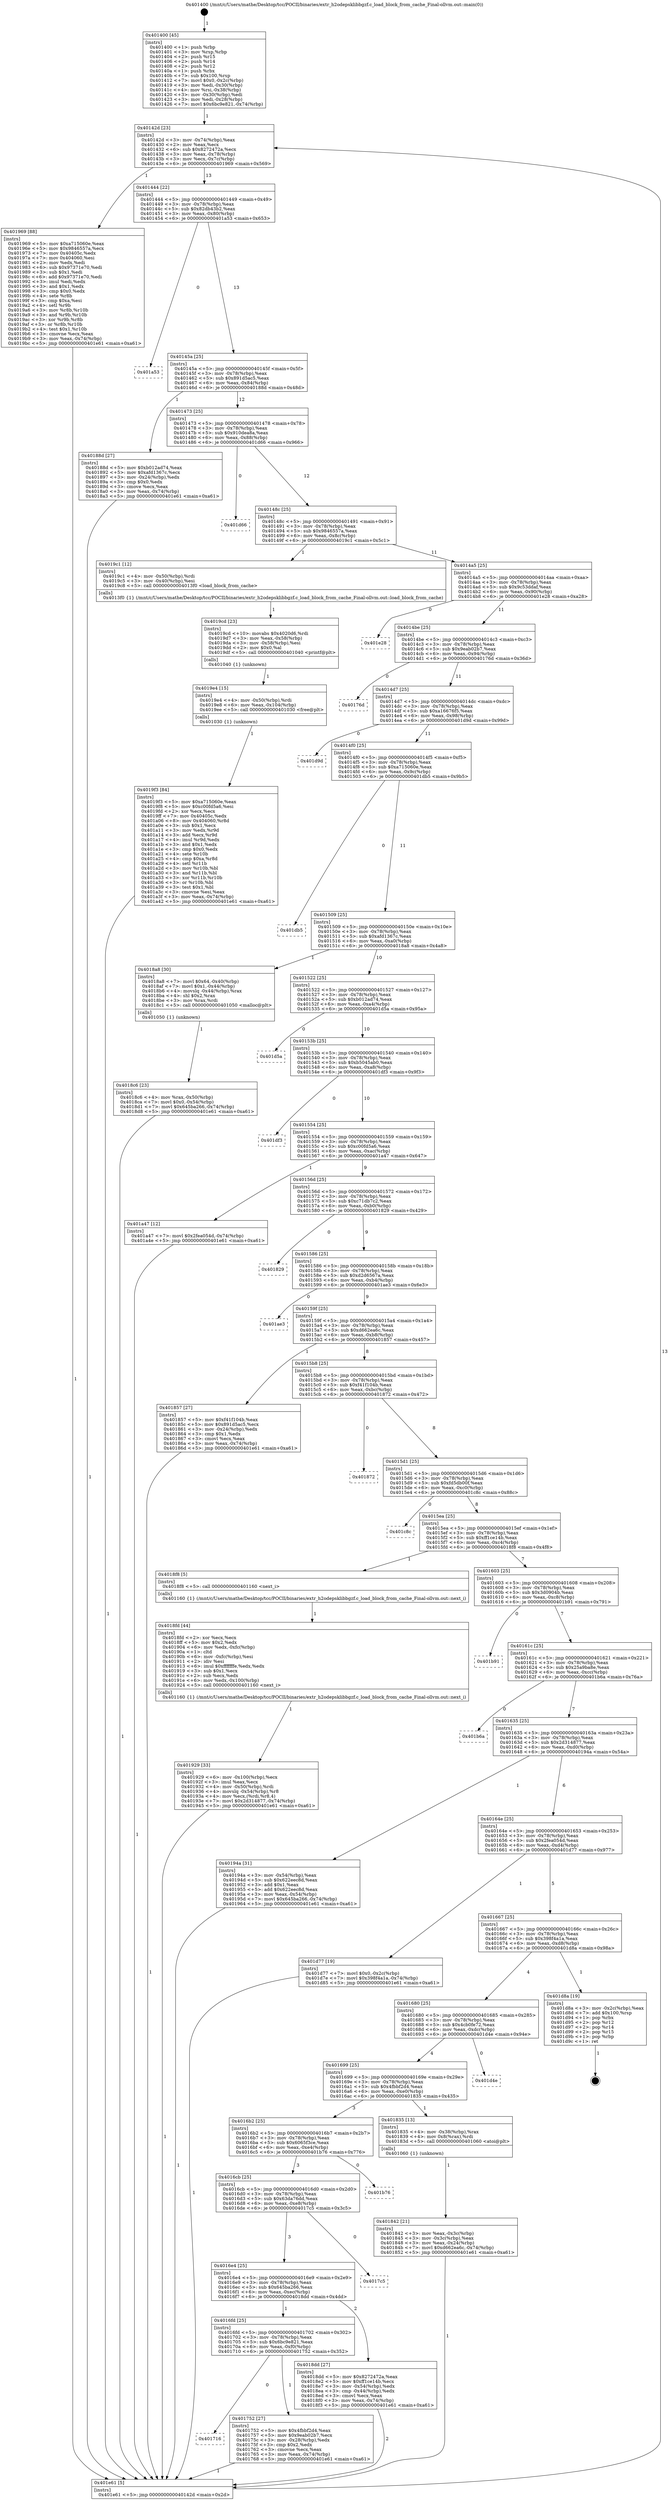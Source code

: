 digraph "0x401400" {
  label = "0x401400 (/mnt/c/Users/mathe/Desktop/tcc/POCII/binaries/extr_h2odepsklibbgzf.c_load_block_from_cache_Final-ollvm.out::main(0))"
  labelloc = "t"
  node[shape=record]

  Entry [label="",width=0.3,height=0.3,shape=circle,fillcolor=black,style=filled]
  "0x40142d" [label="{
     0x40142d [23]\l
     | [instrs]\l
     &nbsp;&nbsp;0x40142d \<+3\>: mov -0x74(%rbp),%eax\l
     &nbsp;&nbsp;0x401430 \<+2\>: mov %eax,%ecx\l
     &nbsp;&nbsp;0x401432 \<+6\>: sub $0x8272472a,%ecx\l
     &nbsp;&nbsp;0x401438 \<+3\>: mov %eax,-0x78(%rbp)\l
     &nbsp;&nbsp;0x40143b \<+3\>: mov %ecx,-0x7c(%rbp)\l
     &nbsp;&nbsp;0x40143e \<+6\>: je 0000000000401969 \<main+0x569\>\l
  }"]
  "0x401969" [label="{
     0x401969 [88]\l
     | [instrs]\l
     &nbsp;&nbsp;0x401969 \<+5\>: mov $0xa715060e,%eax\l
     &nbsp;&nbsp;0x40196e \<+5\>: mov $0x9846557a,%ecx\l
     &nbsp;&nbsp;0x401973 \<+7\>: mov 0x40405c,%edx\l
     &nbsp;&nbsp;0x40197a \<+7\>: mov 0x404060,%esi\l
     &nbsp;&nbsp;0x401981 \<+2\>: mov %edx,%edi\l
     &nbsp;&nbsp;0x401983 \<+6\>: sub $0x97371e70,%edi\l
     &nbsp;&nbsp;0x401989 \<+3\>: sub $0x1,%edi\l
     &nbsp;&nbsp;0x40198c \<+6\>: add $0x97371e70,%edi\l
     &nbsp;&nbsp;0x401992 \<+3\>: imul %edi,%edx\l
     &nbsp;&nbsp;0x401995 \<+3\>: and $0x1,%edx\l
     &nbsp;&nbsp;0x401998 \<+3\>: cmp $0x0,%edx\l
     &nbsp;&nbsp;0x40199b \<+4\>: sete %r8b\l
     &nbsp;&nbsp;0x40199f \<+3\>: cmp $0xa,%esi\l
     &nbsp;&nbsp;0x4019a2 \<+4\>: setl %r9b\l
     &nbsp;&nbsp;0x4019a6 \<+3\>: mov %r8b,%r10b\l
     &nbsp;&nbsp;0x4019a9 \<+3\>: and %r9b,%r10b\l
     &nbsp;&nbsp;0x4019ac \<+3\>: xor %r9b,%r8b\l
     &nbsp;&nbsp;0x4019af \<+3\>: or %r8b,%r10b\l
     &nbsp;&nbsp;0x4019b2 \<+4\>: test $0x1,%r10b\l
     &nbsp;&nbsp;0x4019b6 \<+3\>: cmovne %ecx,%eax\l
     &nbsp;&nbsp;0x4019b9 \<+3\>: mov %eax,-0x74(%rbp)\l
     &nbsp;&nbsp;0x4019bc \<+5\>: jmp 0000000000401e61 \<main+0xa61\>\l
  }"]
  "0x401444" [label="{
     0x401444 [22]\l
     | [instrs]\l
     &nbsp;&nbsp;0x401444 \<+5\>: jmp 0000000000401449 \<main+0x49\>\l
     &nbsp;&nbsp;0x401449 \<+3\>: mov -0x78(%rbp),%eax\l
     &nbsp;&nbsp;0x40144c \<+5\>: sub $0x82db43b2,%eax\l
     &nbsp;&nbsp;0x401451 \<+3\>: mov %eax,-0x80(%rbp)\l
     &nbsp;&nbsp;0x401454 \<+6\>: je 0000000000401a53 \<main+0x653\>\l
  }"]
  Exit [label="",width=0.3,height=0.3,shape=circle,fillcolor=black,style=filled,peripheries=2]
  "0x401a53" [label="{
     0x401a53\l
  }", style=dashed]
  "0x40145a" [label="{
     0x40145a [25]\l
     | [instrs]\l
     &nbsp;&nbsp;0x40145a \<+5\>: jmp 000000000040145f \<main+0x5f\>\l
     &nbsp;&nbsp;0x40145f \<+3\>: mov -0x78(%rbp),%eax\l
     &nbsp;&nbsp;0x401462 \<+5\>: sub $0x891d5ac5,%eax\l
     &nbsp;&nbsp;0x401467 \<+6\>: mov %eax,-0x84(%rbp)\l
     &nbsp;&nbsp;0x40146d \<+6\>: je 000000000040188d \<main+0x48d\>\l
  }"]
  "0x4019f3" [label="{
     0x4019f3 [84]\l
     | [instrs]\l
     &nbsp;&nbsp;0x4019f3 \<+5\>: mov $0xa715060e,%eax\l
     &nbsp;&nbsp;0x4019f8 \<+5\>: mov $0xc00fd5a6,%esi\l
     &nbsp;&nbsp;0x4019fd \<+2\>: xor %ecx,%ecx\l
     &nbsp;&nbsp;0x4019ff \<+7\>: mov 0x40405c,%edx\l
     &nbsp;&nbsp;0x401a06 \<+8\>: mov 0x404060,%r8d\l
     &nbsp;&nbsp;0x401a0e \<+3\>: sub $0x1,%ecx\l
     &nbsp;&nbsp;0x401a11 \<+3\>: mov %edx,%r9d\l
     &nbsp;&nbsp;0x401a14 \<+3\>: add %ecx,%r9d\l
     &nbsp;&nbsp;0x401a17 \<+4\>: imul %r9d,%edx\l
     &nbsp;&nbsp;0x401a1b \<+3\>: and $0x1,%edx\l
     &nbsp;&nbsp;0x401a1e \<+3\>: cmp $0x0,%edx\l
     &nbsp;&nbsp;0x401a21 \<+4\>: sete %r10b\l
     &nbsp;&nbsp;0x401a25 \<+4\>: cmp $0xa,%r8d\l
     &nbsp;&nbsp;0x401a29 \<+4\>: setl %r11b\l
     &nbsp;&nbsp;0x401a2d \<+3\>: mov %r10b,%bl\l
     &nbsp;&nbsp;0x401a30 \<+3\>: and %r11b,%bl\l
     &nbsp;&nbsp;0x401a33 \<+3\>: xor %r11b,%r10b\l
     &nbsp;&nbsp;0x401a36 \<+3\>: or %r10b,%bl\l
     &nbsp;&nbsp;0x401a39 \<+3\>: test $0x1,%bl\l
     &nbsp;&nbsp;0x401a3c \<+3\>: cmovne %esi,%eax\l
     &nbsp;&nbsp;0x401a3f \<+3\>: mov %eax,-0x74(%rbp)\l
     &nbsp;&nbsp;0x401a42 \<+5\>: jmp 0000000000401e61 \<main+0xa61\>\l
  }"]
  "0x40188d" [label="{
     0x40188d [27]\l
     | [instrs]\l
     &nbsp;&nbsp;0x40188d \<+5\>: mov $0xb012ad74,%eax\l
     &nbsp;&nbsp;0x401892 \<+5\>: mov $0xafd1367c,%ecx\l
     &nbsp;&nbsp;0x401897 \<+3\>: mov -0x24(%rbp),%edx\l
     &nbsp;&nbsp;0x40189a \<+3\>: cmp $0x0,%edx\l
     &nbsp;&nbsp;0x40189d \<+3\>: cmove %ecx,%eax\l
     &nbsp;&nbsp;0x4018a0 \<+3\>: mov %eax,-0x74(%rbp)\l
     &nbsp;&nbsp;0x4018a3 \<+5\>: jmp 0000000000401e61 \<main+0xa61\>\l
  }"]
  "0x401473" [label="{
     0x401473 [25]\l
     | [instrs]\l
     &nbsp;&nbsp;0x401473 \<+5\>: jmp 0000000000401478 \<main+0x78\>\l
     &nbsp;&nbsp;0x401478 \<+3\>: mov -0x78(%rbp),%eax\l
     &nbsp;&nbsp;0x40147b \<+5\>: sub $0x910dea8a,%eax\l
     &nbsp;&nbsp;0x401480 \<+6\>: mov %eax,-0x88(%rbp)\l
     &nbsp;&nbsp;0x401486 \<+6\>: je 0000000000401d66 \<main+0x966\>\l
  }"]
  "0x4019e4" [label="{
     0x4019e4 [15]\l
     | [instrs]\l
     &nbsp;&nbsp;0x4019e4 \<+4\>: mov -0x50(%rbp),%rdi\l
     &nbsp;&nbsp;0x4019e8 \<+6\>: mov %eax,-0x104(%rbp)\l
     &nbsp;&nbsp;0x4019ee \<+5\>: call 0000000000401030 \<free@plt\>\l
     | [calls]\l
     &nbsp;&nbsp;0x401030 \{1\} (unknown)\l
  }"]
  "0x401d66" [label="{
     0x401d66\l
  }", style=dashed]
  "0x40148c" [label="{
     0x40148c [25]\l
     | [instrs]\l
     &nbsp;&nbsp;0x40148c \<+5\>: jmp 0000000000401491 \<main+0x91\>\l
     &nbsp;&nbsp;0x401491 \<+3\>: mov -0x78(%rbp),%eax\l
     &nbsp;&nbsp;0x401494 \<+5\>: sub $0x9846557a,%eax\l
     &nbsp;&nbsp;0x401499 \<+6\>: mov %eax,-0x8c(%rbp)\l
     &nbsp;&nbsp;0x40149f \<+6\>: je 00000000004019c1 \<main+0x5c1\>\l
  }"]
  "0x4019cd" [label="{
     0x4019cd [23]\l
     | [instrs]\l
     &nbsp;&nbsp;0x4019cd \<+10\>: movabs $0x4020d6,%rdi\l
     &nbsp;&nbsp;0x4019d7 \<+3\>: mov %eax,-0x58(%rbp)\l
     &nbsp;&nbsp;0x4019da \<+3\>: mov -0x58(%rbp),%esi\l
     &nbsp;&nbsp;0x4019dd \<+2\>: mov $0x0,%al\l
     &nbsp;&nbsp;0x4019df \<+5\>: call 0000000000401040 \<printf@plt\>\l
     | [calls]\l
     &nbsp;&nbsp;0x401040 \{1\} (unknown)\l
  }"]
  "0x4019c1" [label="{
     0x4019c1 [12]\l
     | [instrs]\l
     &nbsp;&nbsp;0x4019c1 \<+4\>: mov -0x50(%rbp),%rdi\l
     &nbsp;&nbsp;0x4019c5 \<+3\>: mov -0x40(%rbp),%esi\l
     &nbsp;&nbsp;0x4019c8 \<+5\>: call 00000000004013f0 \<load_block_from_cache\>\l
     | [calls]\l
     &nbsp;&nbsp;0x4013f0 \{1\} (/mnt/c/Users/mathe/Desktop/tcc/POCII/binaries/extr_h2odepsklibbgzf.c_load_block_from_cache_Final-ollvm.out::load_block_from_cache)\l
  }"]
  "0x4014a5" [label="{
     0x4014a5 [25]\l
     | [instrs]\l
     &nbsp;&nbsp;0x4014a5 \<+5\>: jmp 00000000004014aa \<main+0xaa\>\l
     &nbsp;&nbsp;0x4014aa \<+3\>: mov -0x78(%rbp),%eax\l
     &nbsp;&nbsp;0x4014ad \<+5\>: sub $0x9c53ddaf,%eax\l
     &nbsp;&nbsp;0x4014b2 \<+6\>: mov %eax,-0x90(%rbp)\l
     &nbsp;&nbsp;0x4014b8 \<+6\>: je 0000000000401e28 \<main+0xa28\>\l
  }"]
  "0x401929" [label="{
     0x401929 [33]\l
     | [instrs]\l
     &nbsp;&nbsp;0x401929 \<+6\>: mov -0x100(%rbp),%ecx\l
     &nbsp;&nbsp;0x40192f \<+3\>: imul %eax,%ecx\l
     &nbsp;&nbsp;0x401932 \<+4\>: mov -0x50(%rbp),%rdi\l
     &nbsp;&nbsp;0x401936 \<+4\>: movslq -0x54(%rbp),%r8\l
     &nbsp;&nbsp;0x40193a \<+4\>: mov %ecx,(%rdi,%r8,4)\l
     &nbsp;&nbsp;0x40193e \<+7\>: movl $0x2d314877,-0x74(%rbp)\l
     &nbsp;&nbsp;0x401945 \<+5\>: jmp 0000000000401e61 \<main+0xa61\>\l
  }"]
  "0x401e28" [label="{
     0x401e28\l
  }", style=dashed]
  "0x4014be" [label="{
     0x4014be [25]\l
     | [instrs]\l
     &nbsp;&nbsp;0x4014be \<+5\>: jmp 00000000004014c3 \<main+0xc3\>\l
     &nbsp;&nbsp;0x4014c3 \<+3\>: mov -0x78(%rbp),%eax\l
     &nbsp;&nbsp;0x4014c6 \<+5\>: sub $0x9eab02b7,%eax\l
     &nbsp;&nbsp;0x4014cb \<+6\>: mov %eax,-0x94(%rbp)\l
     &nbsp;&nbsp;0x4014d1 \<+6\>: je 000000000040176d \<main+0x36d\>\l
  }"]
  "0x4018fd" [label="{
     0x4018fd [44]\l
     | [instrs]\l
     &nbsp;&nbsp;0x4018fd \<+2\>: xor %ecx,%ecx\l
     &nbsp;&nbsp;0x4018ff \<+5\>: mov $0x2,%edx\l
     &nbsp;&nbsp;0x401904 \<+6\>: mov %edx,-0xfc(%rbp)\l
     &nbsp;&nbsp;0x40190a \<+1\>: cltd\l
     &nbsp;&nbsp;0x40190b \<+6\>: mov -0xfc(%rbp),%esi\l
     &nbsp;&nbsp;0x401911 \<+2\>: idiv %esi\l
     &nbsp;&nbsp;0x401913 \<+6\>: imul $0xfffffffe,%edx,%edx\l
     &nbsp;&nbsp;0x401919 \<+3\>: sub $0x1,%ecx\l
     &nbsp;&nbsp;0x40191c \<+2\>: sub %ecx,%edx\l
     &nbsp;&nbsp;0x40191e \<+6\>: mov %edx,-0x100(%rbp)\l
     &nbsp;&nbsp;0x401924 \<+5\>: call 0000000000401160 \<next_i\>\l
     | [calls]\l
     &nbsp;&nbsp;0x401160 \{1\} (/mnt/c/Users/mathe/Desktop/tcc/POCII/binaries/extr_h2odepsklibbgzf.c_load_block_from_cache_Final-ollvm.out::next_i)\l
  }"]
  "0x40176d" [label="{
     0x40176d\l
  }", style=dashed]
  "0x4014d7" [label="{
     0x4014d7 [25]\l
     | [instrs]\l
     &nbsp;&nbsp;0x4014d7 \<+5\>: jmp 00000000004014dc \<main+0xdc\>\l
     &nbsp;&nbsp;0x4014dc \<+3\>: mov -0x78(%rbp),%eax\l
     &nbsp;&nbsp;0x4014df \<+5\>: sub $0xa16676f5,%eax\l
     &nbsp;&nbsp;0x4014e4 \<+6\>: mov %eax,-0x98(%rbp)\l
     &nbsp;&nbsp;0x4014ea \<+6\>: je 0000000000401d9d \<main+0x99d\>\l
  }"]
  "0x4018c6" [label="{
     0x4018c6 [23]\l
     | [instrs]\l
     &nbsp;&nbsp;0x4018c6 \<+4\>: mov %rax,-0x50(%rbp)\l
     &nbsp;&nbsp;0x4018ca \<+7\>: movl $0x0,-0x54(%rbp)\l
     &nbsp;&nbsp;0x4018d1 \<+7\>: movl $0x645ba266,-0x74(%rbp)\l
     &nbsp;&nbsp;0x4018d8 \<+5\>: jmp 0000000000401e61 \<main+0xa61\>\l
  }"]
  "0x401d9d" [label="{
     0x401d9d\l
  }", style=dashed]
  "0x4014f0" [label="{
     0x4014f0 [25]\l
     | [instrs]\l
     &nbsp;&nbsp;0x4014f0 \<+5\>: jmp 00000000004014f5 \<main+0xf5\>\l
     &nbsp;&nbsp;0x4014f5 \<+3\>: mov -0x78(%rbp),%eax\l
     &nbsp;&nbsp;0x4014f8 \<+5\>: sub $0xa715060e,%eax\l
     &nbsp;&nbsp;0x4014fd \<+6\>: mov %eax,-0x9c(%rbp)\l
     &nbsp;&nbsp;0x401503 \<+6\>: je 0000000000401db5 \<main+0x9b5\>\l
  }"]
  "0x401842" [label="{
     0x401842 [21]\l
     | [instrs]\l
     &nbsp;&nbsp;0x401842 \<+3\>: mov %eax,-0x3c(%rbp)\l
     &nbsp;&nbsp;0x401845 \<+3\>: mov -0x3c(%rbp),%eax\l
     &nbsp;&nbsp;0x401848 \<+3\>: mov %eax,-0x24(%rbp)\l
     &nbsp;&nbsp;0x40184b \<+7\>: movl $0xd662ea6c,-0x74(%rbp)\l
     &nbsp;&nbsp;0x401852 \<+5\>: jmp 0000000000401e61 \<main+0xa61\>\l
  }"]
  "0x401db5" [label="{
     0x401db5\l
  }", style=dashed]
  "0x401509" [label="{
     0x401509 [25]\l
     | [instrs]\l
     &nbsp;&nbsp;0x401509 \<+5\>: jmp 000000000040150e \<main+0x10e\>\l
     &nbsp;&nbsp;0x40150e \<+3\>: mov -0x78(%rbp),%eax\l
     &nbsp;&nbsp;0x401511 \<+5\>: sub $0xafd1367c,%eax\l
     &nbsp;&nbsp;0x401516 \<+6\>: mov %eax,-0xa0(%rbp)\l
     &nbsp;&nbsp;0x40151c \<+6\>: je 00000000004018a8 \<main+0x4a8\>\l
  }"]
  "0x401400" [label="{
     0x401400 [45]\l
     | [instrs]\l
     &nbsp;&nbsp;0x401400 \<+1\>: push %rbp\l
     &nbsp;&nbsp;0x401401 \<+3\>: mov %rsp,%rbp\l
     &nbsp;&nbsp;0x401404 \<+2\>: push %r15\l
     &nbsp;&nbsp;0x401406 \<+2\>: push %r14\l
     &nbsp;&nbsp;0x401408 \<+2\>: push %r12\l
     &nbsp;&nbsp;0x40140a \<+1\>: push %rbx\l
     &nbsp;&nbsp;0x40140b \<+7\>: sub $0x100,%rsp\l
     &nbsp;&nbsp;0x401412 \<+7\>: movl $0x0,-0x2c(%rbp)\l
     &nbsp;&nbsp;0x401419 \<+3\>: mov %edi,-0x30(%rbp)\l
     &nbsp;&nbsp;0x40141c \<+4\>: mov %rsi,-0x38(%rbp)\l
     &nbsp;&nbsp;0x401420 \<+3\>: mov -0x30(%rbp),%edi\l
     &nbsp;&nbsp;0x401423 \<+3\>: mov %edi,-0x28(%rbp)\l
     &nbsp;&nbsp;0x401426 \<+7\>: movl $0x6bc9e821,-0x74(%rbp)\l
  }"]
  "0x4018a8" [label="{
     0x4018a8 [30]\l
     | [instrs]\l
     &nbsp;&nbsp;0x4018a8 \<+7\>: movl $0x64,-0x40(%rbp)\l
     &nbsp;&nbsp;0x4018af \<+7\>: movl $0x1,-0x44(%rbp)\l
     &nbsp;&nbsp;0x4018b6 \<+4\>: movslq -0x44(%rbp),%rax\l
     &nbsp;&nbsp;0x4018ba \<+4\>: shl $0x2,%rax\l
     &nbsp;&nbsp;0x4018be \<+3\>: mov %rax,%rdi\l
     &nbsp;&nbsp;0x4018c1 \<+5\>: call 0000000000401050 \<malloc@plt\>\l
     | [calls]\l
     &nbsp;&nbsp;0x401050 \{1\} (unknown)\l
  }"]
  "0x401522" [label="{
     0x401522 [25]\l
     | [instrs]\l
     &nbsp;&nbsp;0x401522 \<+5\>: jmp 0000000000401527 \<main+0x127\>\l
     &nbsp;&nbsp;0x401527 \<+3\>: mov -0x78(%rbp),%eax\l
     &nbsp;&nbsp;0x40152a \<+5\>: sub $0xb012ad74,%eax\l
     &nbsp;&nbsp;0x40152f \<+6\>: mov %eax,-0xa4(%rbp)\l
     &nbsp;&nbsp;0x401535 \<+6\>: je 0000000000401d5a \<main+0x95a\>\l
  }"]
  "0x401e61" [label="{
     0x401e61 [5]\l
     | [instrs]\l
     &nbsp;&nbsp;0x401e61 \<+5\>: jmp 000000000040142d \<main+0x2d\>\l
  }"]
  "0x401d5a" [label="{
     0x401d5a\l
  }", style=dashed]
  "0x40153b" [label="{
     0x40153b [25]\l
     | [instrs]\l
     &nbsp;&nbsp;0x40153b \<+5\>: jmp 0000000000401540 \<main+0x140\>\l
     &nbsp;&nbsp;0x401540 \<+3\>: mov -0x78(%rbp),%eax\l
     &nbsp;&nbsp;0x401543 \<+5\>: sub $0xb5045ab0,%eax\l
     &nbsp;&nbsp;0x401548 \<+6\>: mov %eax,-0xa8(%rbp)\l
     &nbsp;&nbsp;0x40154e \<+6\>: je 0000000000401df3 \<main+0x9f3\>\l
  }"]
  "0x401716" [label="{
     0x401716\l
  }", style=dashed]
  "0x401df3" [label="{
     0x401df3\l
  }", style=dashed]
  "0x401554" [label="{
     0x401554 [25]\l
     | [instrs]\l
     &nbsp;&nbsp;0x401554 \<+5\>: jmp 0000000000401559 \<main+0x159\>\l
     &nbsp;&nbsp;0x401559 \<+3\>: mov -0x78(%rbp),%eax\l
     &nbsp;&nbsp;0x40155c \<+5\>: sub $0xc00fd5a6,%eax\l
     &nbsp;&nbsp;0x401561 \<+6\>: mov %eax,-0xac(%rbp)\l
     &nbsp;&nbsp;0x401567 \<+6\>: je 0000000000401a47 \<main+0x647\>\l
  }"]
  "0x401752" [label="{
     0x401752 [27]\l
     | [instrs]\l
     &nbsp;&nbsp;0x401752 \<+5\>: mov $0x4fbbf2d4,%eax\l
     &nbsp;&nbsp;0x401757 \<+5\>: mov $0x9eab02b7,%ecx\l
     &nbsp;&nbsp;0x40175c \<+3\>: mov -0x28(%rbp),%edx\l
     &nbsp;&nbsp;0x40175f \<+3\>: cmp $0x2,%edx\l
     &nbsp;&nbsp;0x401762 \<+3\>: cmovne %ecx,%eax\l
     &nbsp;&nbsp;0x401765 \<+3\>: mov %eax,-0x74(%rbp)\l
     &nbsp;&nbsp;0x401768 \<+5\>: jmp 0000000000401e61 \<main+0xa61\>\l
  }"]
  "0x401a47" [label="{
     0x401a47 [12]\l
     | [instrs]\l
     &nbsp;&nbsp;0x401a47 \<+7\>: movl $0x2fea054d,-0x74(%rbp)\l
     &nbsp;&nbsp;0x401a4e \<+5\>: jmp 0000000000401e61 \<main+0xa61\>\l
  }"]
  "0x40156d" [label="{
     0x40156d [25]\l
     | [instrs]\l
     &nbsp;&nbsp;0x40156d \<+5\>: jmp 0000000000401572 \<main+0x172\>\l
     &nbsp;&nbsp;0x401572 \<+3\>: mov -0x78(%rbp),%eax\l
     &nbsp;&nbsp;0x401575 \<+5\>: sub $0xc71db7c2,%eax\l
     &nbsp;&nbsp;0x40157a \<+6\>: mov %eax,-0xb0(%rbp)\l
     &nbsp;&nbsp;0x401580 \<+6\>: je 0000000000401829 \<main+0x429\>\l
  }"]
  "0x4016fd" [label="{
     0x4016fd [25]\l
     | [instrs]\l
     &nbsp;&nbsp;0x4016fd \<+5\>: jmp 0000000000401702 \<main+0x302\>\l
     &nbsp;&nbsp;0x401702 \<+3\>: mov -0x78(%rbp),%eax\l
     &nbsp;&nbsp;0x401705 \<+5\>: sub $0x6bc9e821,%eax\l
     &nbsp;&nbsp;0x40170a \<+6\>: mov %eax,-0xf0(%rbp)\l
     &nbsp;&nbsp;0x401710 \<+6\>: je 0000000000401752 \<main+0x352\>\l
  }"]
  "0x401829" [label="{
     0x401829\l
  }", style=dashed]
  "0x401586" [label="{
     0x401586 [25]\l
     | [instrs]\l
     &nbsp;&nbsp;0x401586 \<+5\>: jmp 000000000040158b \<main+0x18b\>\l
     &nbsp;&nbsp;0x40158b \<+3\>: mov -0x78(%rbp),%eax\l
     &nbsp;&nbsp;0x40158e \<+5\>: sub $0xd2d6567a,%eax\l
     &nbsp;&nbsp;0x401593 \<+6\>: mov %eax,-0xb4(%rbp)\l
     &nbsp;&nbsp;0x401599 \<+6\>: je 0000000000401ae3 \<main+0x6e3\>\l
  }"]
  "0x4018dd" [label="{
     0x4018dd [27]\l
     | [instrs]\l
     &nbsp;&nbsp;0x4018dd \<+5\>: mov $0x8272472a,%eax\l
     &nbsp;&nbsp;0x4018e2 \<+5\>: mov $0xff1ce14b,%ecx\l
     &nbsp;&nbsp;0x4018e7 \<+3\>: mov -0x54(%rbp),%edx\l
     &nbsp;&nbsp;0x4018ea \<+3\>: cmp -0x44(%rbp),%edx\l
     &nbsp;&nbsp;0x4018ed \<+3\>: cmovl %ecx,%eax\l
     &nbsp;&nbsp;0x4018f0 \<+3\>: mov %eax,-0x74(%rbp)\l
     &nbsp;&nbsp;0x4018f3 \<+5\>: jmp 0000000000401e61 \<main+0xa61\>\l
  }"]
  "0x401ae3" [label="{
     0x401ae3\l
  }", style=dashed]
  "0x40159f" [label="{
     0x40159f [25]\l
     | [instrs]\l
     &nbsp;&nbsp;0x40159f \<+5\>: jmp 00000000004015a4 \<main+0x1a4\>\l
     &nbsp;&nbsp;0x4015a4 \<+3\>: mov -0x78(%rbp),%eax\l
     &nbsp;&nbsp;0x4015a7 \<+5\>: sub $0xd662ea6c,%eax\l
     &nbsp;&nbsp;0x4015ac \<+6\>: mov %eax,-0xb8(%rbp)\l
     &nbsp;&nbsp;0x4015b2 \<+6\>: je 0000000000401857 \<main+0x457\>\l
  }"]
  "0x4016e4" [label="{
     0x4016e4 [25]\l
     | [instrs]\l
     &nbsp;&nbsp;0x4016e4 \<+5\>: jmp 00000000004016e9 \<main+0x2e9\>\l
     &nbsp;&nbsp;0x4016e9 \<+3\>: mov -0x78(%rbp),%eax\l
     &nbsp;&nbsp;0x4016ec \<+5\>: sub $0x645ba266,%eax\l
     &nbsp;&nbsp;0x4016f1 \<+6\>: mov %eax,-0xec(%rbp)\l
     &nbsp;&nbsp;0x4016f7 \<+6\>: je 00000000004018dd \<main+0x4dd\>\l
  }"]
  "0x401857" [label="{
     0x401857 [27]\l
     | [instrs]\l
     &nbsp;&nbsp;0x401857 \<+5\>: mov $0xf41f104b,%eax\l
     &nbsp;&nbsp;0x40185c \<+5\>: mov $0x891d5ac5,%ecx\l
     &nbsp;&nbsp;0x401861 \<+3\>: mov -0x24(%rbp),%edx\l
     &nbsp;&nbsp;0x401864 \<+3\>: cmp $0x1,%edx\l
     &nbsp;&nbsp;0x401867 \<+3\>: cmovl %ecx,%eax\l
     &nbsp;&nbsp;0x40186a \<+3\>: mov %eax,-0x74(%rbp)\l
     &nbsp;&nbsp;0x40186d \<+5\>: jmp 0000000000401e61 \<main+0xa61\>\l
  }"]
  "0x4015b8" [label="{
     0x4015b8 [25]\l
     | [instrs]\l
     &nbsp;&nbsp;0x4015b8 \<+5\>: jmp 00000000004015bd \<main+0x1bd\>\l
     &nbsp;&nbsp;0x4015bd \<+3\>: mov -0x78(%rbp),%eax\l
     &nbsp;&nbsp;0x4015c0 \<+5\>: sub $0xf41f104b,%eax\l
     &nbsp;&nbsp;0x4015c5 \<+6\>: mov %eax,-0xbc(%rbp)\l
     &nbsp;&nbsp;0x4015cb \<+6\>: je 0000000000401872 \<main+0x472\>\l
  }"]
  "0x4017c5" [label="{
     0x4017c5\l
  }", style=dashed]
  "0x401872" [label="{
     0x401872\l
  }", style=dashed]
  "0x4015d1" [label="{
     0x4015d1 [25]\l
     | [instrs]\l
     &nbsp;&nbsp;0x4015d1 \<+5\>: jmp 00000000004015d6 \<main+0x1d6\>\l
     &nbsp;&nbsp;0x4015d6 \<+3\>: mov -0x78(%rbp),%eax\l
     &nbsp;&nbsp;0x4015d9 \<+5\>: sub $0xfd5db00f,%eax\l
     &nbsp;&nbsp;0x4015de \<+6\>: mov %eax,-0xc0(%rbp)\l
     &nbsp;&nbsp;0x4015e4 \<+6\>: je 0000000000401c8c \<main+0x88c\>\l
  }"]
  "0x4016cb" [label="{
     0x4016cb [25]\l
     | [instrs]\l
     &nbsp;&nbsp;0x4016cb \<+5\>: jmp 00000000004016d0 \<main+0x2d0\>\l
     &nbsp;&nbsp;0x4016d0 \<+3\>: mov -0x78(%rbp),%eax\l
     &nbsp;&nbsp;0x4016d3 \<+5\>: sub $0x63da76dd,%eax\l
     &nbsp;&nbsp;0x4016d8 \<+6\>: mov %eax,-0xe8(%rbp)\l
     &nbsp;&nbsp;0x4016de \<+6\>: je 00000000004017c5 \<main+0x3c5\>\l
  }"]
  "0x401c8c" [label="{
     0x401c8c\l
  }", style=dashed]
  "0x4015ea" [label="{
     0x4015ea [25]\l
     | [instrs]\l
     &nbsp;&nbsp;0x4015ea \<+5\>: jmp 00000000004015ef \<main+0x1ef\>\l
     &nbsp;&nbsp;0x4015ef \<+3\>: mov -0x78(%rbp),%eax\l
     &nbsp;&nbsp;0x4015f2 \<+5\>: sub $0xff1ce14b,%eax\l
     &nbsp;&nbsp;0x4015f7 \<+6\>: mov %eax,-0xc4(%rbp)\l
     &nbsp;&nbsp;0x4015fd \<+6\>: je 00000000004018f8 \<main+0x4f8\>\l
  }"]
  "0x401b76" [label="{
     0x401b76\l
  }", style=dashed]
  "0x4018f8" [label="{
     0x4018f8 [5]\l
     | [instrs]\l
     &nbsp;&nbsp;0x4018f8 \<+5\>: call 0000000000401160 \<next_i\>\l
     | [calls]\l
     &nbsp;&nbsp;0x401160 \{1\} (/mnt/c/Users/mathe/Desktop/tcc/POCII/binaries/extr_h2odepsklibbgzf.c_load_block_from_cache_Final-ollvm.out::next_i)\l
  }"]
  "0x401603" [label="{
     0x401603 [25]\l
     | [instrs]\l
     &nbsp;&nbsp;0x401603 \<+5\>: jmp 0000000000401608 \<main+0x208\>\l
     &nbsp;&nbsp;0x401608 \<+3\>: mov -0x78(%rbp),%eax\l
     &nbsp;&nbsp;0x40160b \<+5\>: sub $0x3d0904b,%eax\l
     &nbsp;&nbsp;0x401610 \<+6\>: mov %eax,-0xc8(%rbp)\l
     &nbsp;&nbsp;0x401616 \<+6\>: je 0000000000401b91 \<main+0x791\>\l
  }"]
  "0x4016b2" [label="{
     0x4016b2 [25]\l
     | [instrs]\l
     &nbsp;&nbsp;0x4016b2 \<+5\>: jmp 00000000004016b7 \<main+0x2b7\>\l
     &nbsp;&nbsp;0x4016b7 \<+3\>: mov -0x78(%rbp),%eax\l
     &nbsp;&nbsp;0x4016ba \<+5\>: sub $0x6065f3ce,%eax\l
     &nbsp;&nbsp;0x4016bf \<+6\>: mov %eax,-0xe4(%rbp)\l
     &nbsp;&nbsp;0x4016c5 \<+6\>: je 0000000000401b76 \<main+0x776\>\l
  }"]
  "0x401b91" [label="{
     0x401b91\l
  }", style=dashed]
  "0x40161c" [label="{
     0x40161c [25]\l
     | [instrs]\l
     &nbsp;&nbsp;0x40161c \<+5\>: jmp 0000000000401621 \<main+0x221\>\l
     &nbsp;&nbsp;0x401621 \<+3\>: mov -0x78(%rbp),%eax\l
     &nbsp;&nbsp;0x401624 \<+5\>: sub $0x25a9ba8e,%eax\l
     &nbsp;&nbsp;0x401629 \<+6\>: mov %eax,-0xcc(%rbp)\l
     &nbsp;&nbsp;0x40162f \<+6\>: je 0000000000401b6a \<main+0x76a\>\l
  }"]
  "0x401835" [label="{
     0x401835 [13]\l
     | [instrs]\l
     &nbsp;&nbsp;0x401835 \<+4\>: mov -0x38(%rbp),%rax\l
     &nbsp;&nbsp;0x401839 \<+4\>: mov 0x8(%rax),%rdi\l
     &nbsp;&nbsp;0x40183d \<+5\>: call 0000000000401060 \<atoi@plt\>\l
     | [calls]\l
     &nbsp;&nbsp;0x401060 \{1\} (unknown)\l
  }"]
  "0x401b6a" [label="{
     0x401b6a\l
  }", style=dashed]
  "0x401635" [label="{
     0x401635 [25]\l
     | [instrs]\l
     &nbsp;&nbsp;0x401635 \<+5\>: jmp 000000000040163a \<main+0x23a\>\l
     &nbsp;&nbsp;0x40163a \<+3\>: mov -0x78(%rbp),%eax\l
     &nbsp;&nbsp;0x40163d \<+5\>: sub $0x2d314877,%eax\l
     &nbsp;&nbsp;0x401642 \<+6\>: mov %eax,-0xd0(%rbp)\l
     &nbsp;&nbsp;0x401648 \<+6\>: je 000000000040194a \<main+0x54a\>\l
  }"]
  "0x401699" [label="{
     0x401699 [25]\l
     | [instrs]\l
     &nbsp;&nbsp;0x401699 \<+5\>: jmp 000000000040169e \<main+0x29e\>\l
     &nbsp;&nbsp;0x40169e \<+3\>: mov -0x78(%rbp),%eax\l
     &nbsp;&nbsp;0x4016a1 \<+5\>: sub $0x4fbbf2d4,%eax\l
     &nbsp;&nbsp;0x4016a6 \<+6\>: mov %eax,-0xe0(%rbp)\l
     &nbsp;&nbsp;0x4016ac \<+6\>: je 0000000000401835 \<main+0x435\>\l
  }"]
  "0x40194a" [label="{
     0x40194a [31]\l
     | [instrs]\l
     &nbsp;&nbsp;0x40194a \<+3\>: mov -0x54(%rbp),%eax\l
     &nbsp;&nbsp;0x40194d \<+5\>: sub $0x622eec8d,%eax\l
     &nbsp;&nbsp;0x401952 \<+3\>: add $0x1,%eax\l
     &nbsp;&nbsp;0x401955 \<+5\>: add $0x622eec8d,%eax\l
     &nbsp;&nbsp;0x40195a \<+3\>: mov %eax,-0x54(%rbp)\l
     &nbsp;&nbsp;0x40195d \<+7\>: movl $0x645ba266,-0x74(%rbp)\l
     &nbsp;&nbsp;0x401964 \<+5\>: jmp 0000000000401e61 \<main+0xa61\>\l
  }"]
  "0x40164e" [label="{
     0x40164e [25]\l
     | [instrs]\l
     &nbsp;&nbsp;0x40164e \<+5\>: jmp 0000000000401653 \<main+0x253\>\l
     &nbsp;&nbsp;0x401653 \<+3\>: mov -0x78(%rbp),%eax\l
     &nbsp;&nbsp;0x401656 \<+5\>: sub $0x2fea054d,%eax\l
     &nbsp;&nbsp;0x40165b \<+6\>: mov %eax,-0xd4(%rbp)\l
     &nbsp;&nbsp;0x401661 \<+6\>: je 0000000000401d77 \<main+0x977\>\l
  }"]
  "0x401d4e" [label="{
     0x401d4e\l
  }", style=dashed]
  "0x401d77" [label="{
     0x401d77 [19]\l
     | [instrs]\l
     &nbsp;&nbsp;0x401d77 \<+7\>: movl $0x0,-0x2c(%rbp)\l
     &nbsp;&nbsp;0x401d7e \<+7\>: movl $0x398f4a1a,-0x74(%rbp)\l
     &nbsp;&nbsp;0x401d85 \<+5\>: jmp 0000000000401e61 \<main+0xa61\>\l
  }"]
  "0x401667" [label="{
     0x401667 [25]\l
     | [instrs]\l
     &nbsp;&nbsp;0x401667 \<+5\>: jmp 000000000040166c \<main+0x26c\>\l
     &nbsp;&nbsp;0x40166c \<+3\>: mov -0x78(%rbp),%eax\l
     &nbsp;&nbsp;0x40166f \<+5\>: sub $0x398f4a1a,%eax\l
     &nbsp;&nbsp;0x401674 \<+6\>: mov %eax,-0xd8(%rbp)\l
     &nbsp;&nbsp;0x40167a \<+6\>: je 0000000000401d8a \<main+0x98a\>\l
  }"]
  "0x401680" [label="{
     0x401680 [25]\l
     | [instrs]\l
     &nbsp;&nbsp;0x401680 \<+5\>: jmp 0000000000401685 \<main+0x285\>\l
     &nbsp;&nbsp;0x401685 \<+3\>: mov -0x78(%rbp),%eax\l
     &nbsp;&nbsp;0x401688 \<+5\>: sub $0x4cb0fe72,%eax\l
     &nbsp;&nbsp;0x40168d \<+6\>: mov %eax,-0xdc(%rbp)\l
     &nbsp;&nbsp;0x401693 \<+6\>: je 0000000000401d4e \<main+0x94e\>\l
  }"]
  "0x401d8a" [label="{
     0x401d8a [19]\l
     | [instrs]\l
     &nbsp;&nbsp;0x401d8a \<+3\>: mov -0x2c(%rbp),%eax\l
     &nbsp;&nbsp;0x401d8d \<+7\>: add $0x100,%rsp\l
     &nbsp;&nbsp;0x401d94 \<+1\>: pop %rbx\l
     &nbsp;&nbsp;0x401d95 \<+2\>: pop %r12\l
     &nbsp;&nbsp;0x401d97 \<+2\>: pop %r14\l
     &nbsp;&nbsp;0x401d99 \<+2\>: pop %r15\l
     &nbsp;&nbsp;0x401d9b \<+1\>: pop %rbp\l
     &nbsp;&nbsp;0x401d9c \<+1\>: ret\l
  }"]
  Entry -> "0x401400" [label=" 1"]
  "0x40142d" -> "0x401969" [label=" 1"]
  "0x40142d" -> "0x401444" [label=" 13"]
  "0x401d8a" -> Exit [label=" 1"]
  "0x401444" -> "0x401a53" [label=" 0"]
  "0x401444" -> "0x40145a" [label=" 13"]
  "0x401d77" -> "0x401e61" [label=" 1"]
  "0x40145a" -> "0x40188d" [label=" 1"]
  "0x40145a" -> "0x401473" [label=" 12"]
  "0x401a47" -> "0x401e61" [label=" 1"]
  "0x401473" -> "0x401d66" [label=" 0"]
  "0x401473" -> "0x40148c" [label=" 12"]
  "0x4019f3" -> "0x401e61" [label=" 1"]
  "0x40148c" -> "0x4019c1" [label=" 1"]
  "0x40148c" -> "0x4014a5" [label=" 11"]
  "0x4019e4" -> "0x4019f3" [label=" 1"]
  "0x4014a5" -> "0x401e28" [label=" 0"]
  "0x4014a5" -> "0x4014be" [label=" 11"]
  "0x4019cd" -> "0x4019e4" [label=" 1"]
  "0x4014be" -> "0x40176d" [label=" 0"]
  "0x4014be" -> "0x4014d7" [label=" 11"]
  "0x4019c1" -> "0x4019cd" [label=" 1"]
  "0x4014d7" -> "0x401d9d" [label=" 0"]
  "0x4014d7" -> "0x4014f0" [label=" 11"]
  "0x401969" -> "0x401e61" [label=" 1"]
  "0x4014f0" -> "0x401db5" [label=" 0"]
  "0x4014f0" -> "0x401509" [label=" 11"]
  "0x40194a" -> "0x401e61" [label=" 1"]
  "0x401509" -> "0x4018a8" [label=" 1"]
  "0x401509" -> "0x401522" [label=" 10"]
  "0x401929" -> "0x401e61" [label=" 1"]
  "0x401522" -> "0x401d5a" [label=" 0"]
  "0x401522" -> "0x40153b" [label=" 10"]
  "0x4018fd" -> "0x401929" [label=" 1"]
  "0x40153b" -> "0x401df3" [label=" 0"]
  "0x40153b" -> "0x401554" [label=" 10"]
  "0x4018f8" -> "0x4018fd" [label=" 1"]
  "0x401554" -> "0x401a47" [label=" 1"]
  "0x401554" -> "0x40156d" [label=" 9"]
  "0x4018dd" -> "0x401e61" [label=" 2"]
  "0x40156d" -> "0x401829" [label=" 0"]
  "0x40156d" -> "0x401586" [label=" 9"]
  "0x4018a8" -> "0x4018c6" [label=" 1"]
  "0x401586" -> "0x401ae3" [label=" 0"]
  "0x401586" -> "0x40159f" [label=" 9"]
  "0x40188d" -> "0x401e61" [label=" 1"]
  "0x40159f" -> "0x401857" [label=" 1"]
  "0x40159f" -> "0x4015b8" [label=" 8"]
  "0x401842" -> "0x401e61" [label=" 1"]
  "0x4015b8" -> "0x401872" [label=" 0"]
  "0x4015b8" -> "0x4015d1" [label=" 8"]
  "0x401835" -> "0x401842" [label=" 1"]
  "0x4015d1" -> "0x401c8c" [label=" 0"]
  "0x4015d1" -> "0x4015ea" [label=" 8"]
  "0x401400" -> "0x40142d" [label=" 1"]
  "0x4015ea" -> "0x4018f8" [label=" 1"]
  "0x4015ea" -> "0x401603" [label=" 7"]
  "0x401752" -> "0x401e61" [label=" 1"]
  "0x401603" -> "0x401b91" [label=" 0"]
  "0x401603" -> "0x40161c" [label=" 7"]
  "0x4016fd" -> "0x401752" [label=" 1"]
  "0x40161c" -> "0x401b6a" [label=" 0"]
  "0x40161c" -> "0x401635" [label=" 7"]
  "0x4018c6" -> "0x401e61" [label=" 1"]
  "0x401635" -> "0x40194a" [label=" 1"]
  "0x401635" -> "0x40164e" [label=" 6"]
  "0x4016e4" -> "0x4018dd" [label=" 2"]
  "0x40164e" -> "0x401d77" [label=" 1"]
  "0x40164e" -> "0x401667" [label=" 5"]
  "0x401857" -> "0x401e61" [label=" 1"]
  "0x401667" -> "0x401d8a" [label=" 1"]
  "0x401667" -> "0x401680" [label=" 4"]
  "0x4016cb" -> "0x4016e4" [label=" 3"]
  "0x401680" -> "0x401d4e" [label=" 0"]
  "0x401680" -> "0x401699" [label=" 4"]
  "0x4016e4" -> "0x4016fd" [label=" 1"]
  "0x401699" -> "0x401835" [label=" 1"]
  "0x401699" -> "0x4016b2" [label=" 3"]
  "0x4016fd" -> "0x401716" [label=" 0"]
  "0x4016b2" -> "0x401b76" [label=" 0"]
  "0x4016b2" -> "0x4016cb" [label=" 3"]
  "0x401e61" -> "0x40142d" [label=" 13"]
  "0x4016cb" -> "0x4017c5" [label=" 0"]
}
